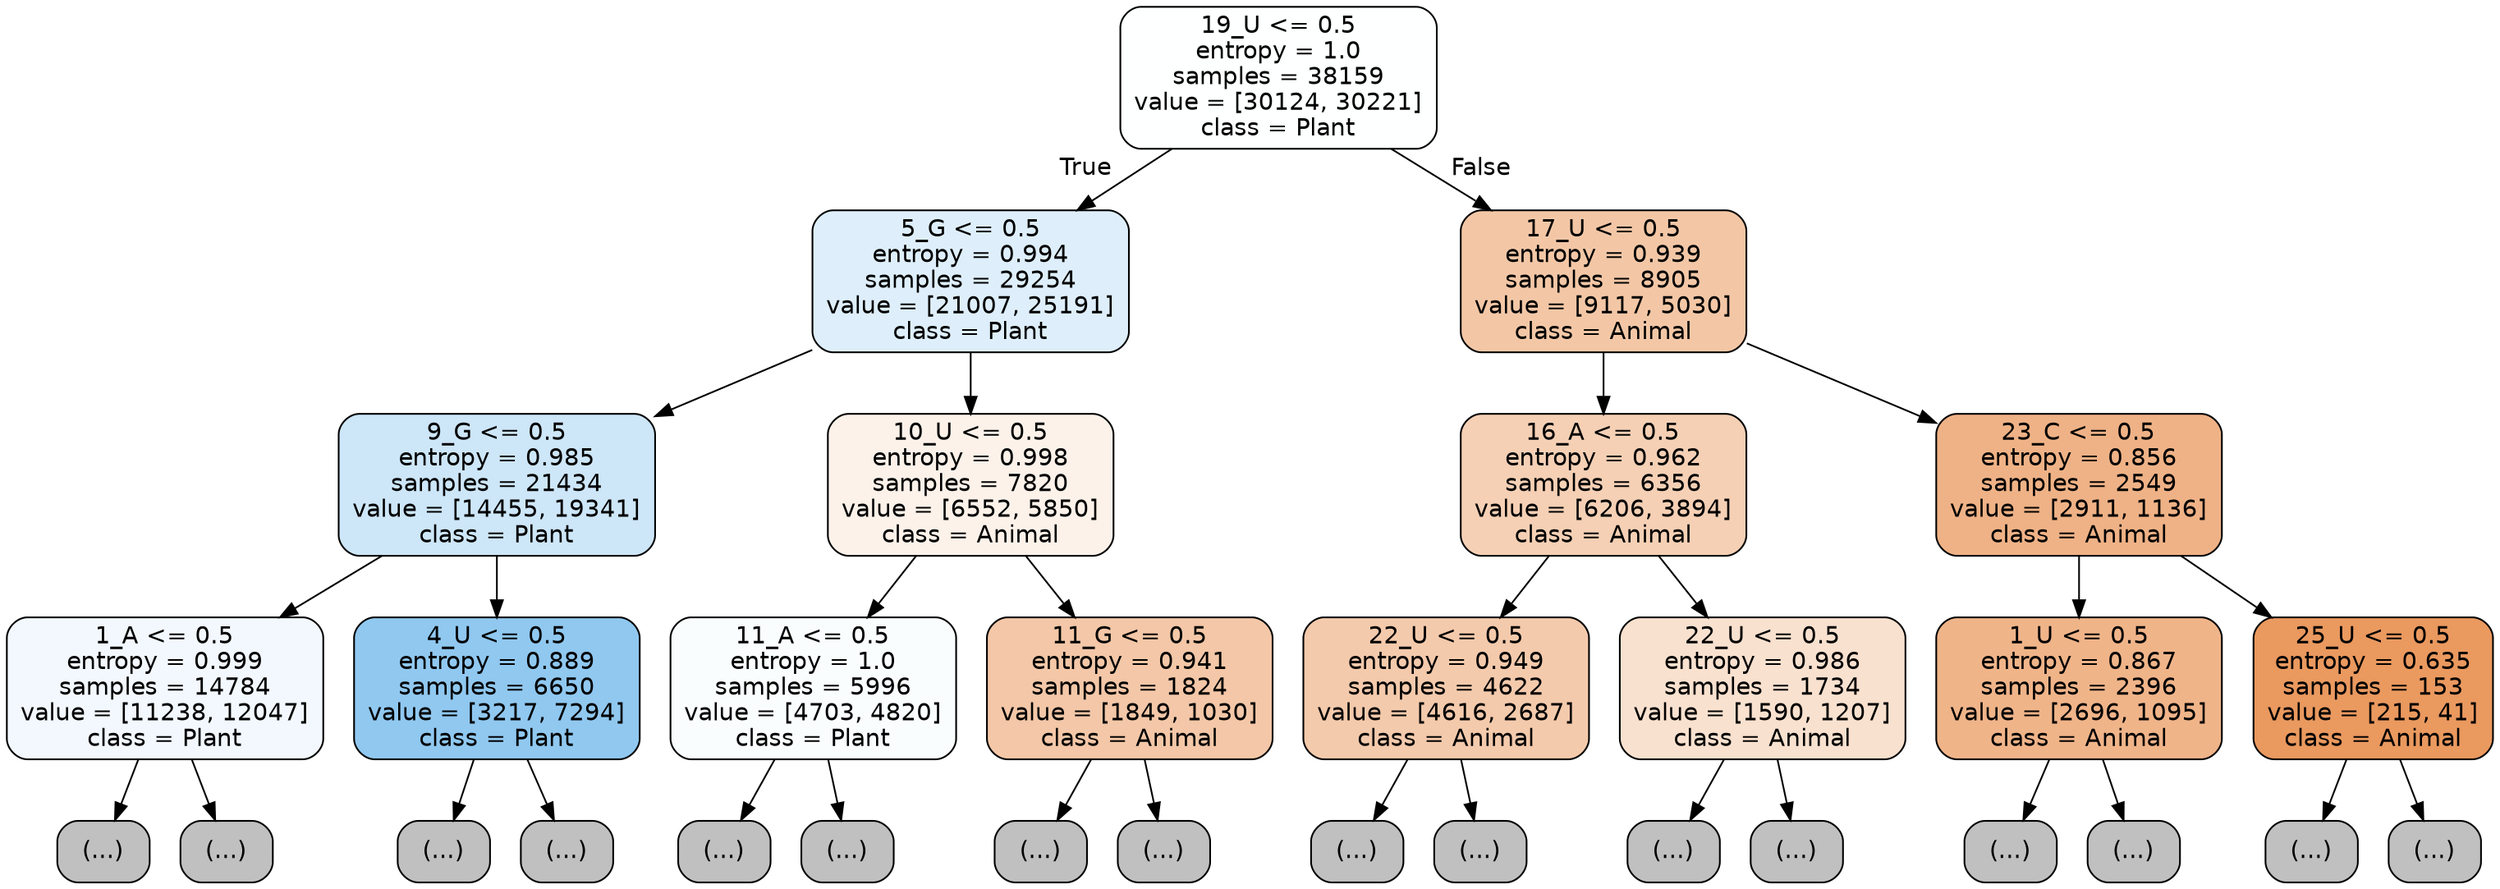 digraph Tree {
node [shape=box, style="filled, rounded", color="black", fontname="helvetica"] ;
edge [fontname="helvetica"] ;
0 [label="19_U <= 0.5\nentropy = 1.0\nsamples = 38159\nvalue = [30124, 30221]\nclass = Plant", fillcolor="#feffff"] ;
1 [label="5_G <= 0.5\nentropy = 0.994\nsamples = 29254\nvalue = [21007, 25191]\nclass = Plant", fillcolor="#deeffb"] ;
0 -> 1 [labeldistance=2.5, labelangle=45, headlabel="True"] ;
2 [label="9_G <= 0.5\nentropy = 0.985\nsamples = 21434\nvalue = [14455, 19341]\nclass = Plant", fillcolor="#cde6f8"] ;
1 -> 2 ;
3 [label="1_A <= 0.5\nentropy = 0.999\nsamples = 14784\nvalue = [11238, 12047]\nclass = Plant", fillcolor="#f2f8fd"] ;
2 -> 3 ;
4 [label="(...)", fillcolor="#C0C0C0"] ;
3 -> 4 ;
5297 [label="(...)", fillcolor="#C0C0C0"] ;
3 -> 5297 ;
6856 [label="4_U <= 0.5\nentropy = 0.889\nsamples = 6650\nvalue = [3217, 7294]\nclass = Plant", fillcolor="#90c8f0"] ;
2 -> 6856 ;
6857 [label="(...)", fillcolor="#C0C0C0"] ;
6856 -> 6857 ;
8662 [label="(...)", fillcolor="#C0C0C0"] ;
6856 -> 8662 ;
9103 [label="10_U <= 0.5\nentropy = 0.998\nsamples = 7820\nvalue = [6552, 5850]\nclass = Animal", fillcolor="#fcf2ea"] ;
1 -> 9103 ;
9104 [label="11_A <= 0.5\nentropy = 1.0\nsamples = 5996\nvalue = [4703, 4820]\nclass = Plant", fillcolor="#fafdfe"] ;
9103 -> 9104 ;
9105 [label="(...)", fillcolor="#C0C0C0"] ;
9104 -> 9105 ;
10890 [label="(...)", fillcolor="#C0C0C0"] ;
9104 -> 10890 ;
11561 [label="11_G <= 0.5\nentropy = 0.941\nsamples = 1824\nvalue = [1849, 1030]\nclass = Animal", fillcolor="#f3c7a7"] ;
9103 -> 11561 ;
11562 [label="(...)", fillcolor="#C0C0C0"] ;
11561 -> 11562 ;
12241 [label="(...)", fillcolor="#C0C0C0"] ;
11561 -> 12241 ;
12606 [label="17_U <= 0.5\nentropy = 0.939\nsamples = 8905\nvalue = [9117, 5030]\nclass = Animal", fillcolor="#f3c7a6"] ;
0 -> 12606 [labeldistance=2.5, labelangle=-45, headlabel="False"] ;
12607 [label="16_A <= 0.5\nentropy = 0.962\nsamples = 6356\nvalue = [6206, 3894]\nclass = Animal", fillcolor="#f5d0b5"] ;
12606 -> 12607 ;
12608 [label="22_U <= 0.5\nentropy = 0.949\nsamples = 4622\nvalue = [4616, 2687]\nclass = Animal", fillcolor="#f4caac"] ;
12607 -> 12608 ;
12609 [label="(...)", fillcolor="#C0C0C0"] ;
12608 -> 12609 ;
14834 [label="(...)", fillcolor="#C0C0C0"] ;
12608 -> 14834 ;
15065 [label="22_U <= 0.5\nentropy = 0.986\nsamples = 1734\nvalue = [1590, 1207]\nclass = Animal", fillcolor="#f9e1cf"] ;
12607 -> 15065 ;
15066 [label="(...)", fillcolor="#C0C0C0"] ;
15065 -> 15066 ;
15733 [label="(...)", fillcolor="#C0C0C0"] ;
15065 -> 15733 ;
15826 [label="23_C <= 0.5\nentropy = 0.856\nsamples = 2549\nvalue = [2911, 1136]\nclass = Animal", fillcolor="#efb286"] ;
12606 -> 15826 ;
15827 [label="1_U <= 0.5\nentropy = 0.867\nsamples = 2396\nvalue = [2696, 1095]\nclass = Animal", fillcolor="#f0b489"] ;
15826 -> 15827 ;
15828 [label="(...)", fillcolor="#C0C0C0"] ;
15827 -> 15828 ;
16449 [label="(...)", fillcolor="#C0C0C0"] ;
15827 -> 16449 ;
17060 [label="25_U <= 0.5\nentropy = 0.635\nsamples = 153\nvalue = [215, 41]\nclass = Animal", fillcolor="#ea995f"] ;
15826 -> 17060 ;
17061 [label="(...)", fillcolor="#C0C0C0"] ;
17060 -> 17061 ;
17120 [label="(...)", fillcolor="#C0C0C0"] ;
17060 -> 17120 ;
}